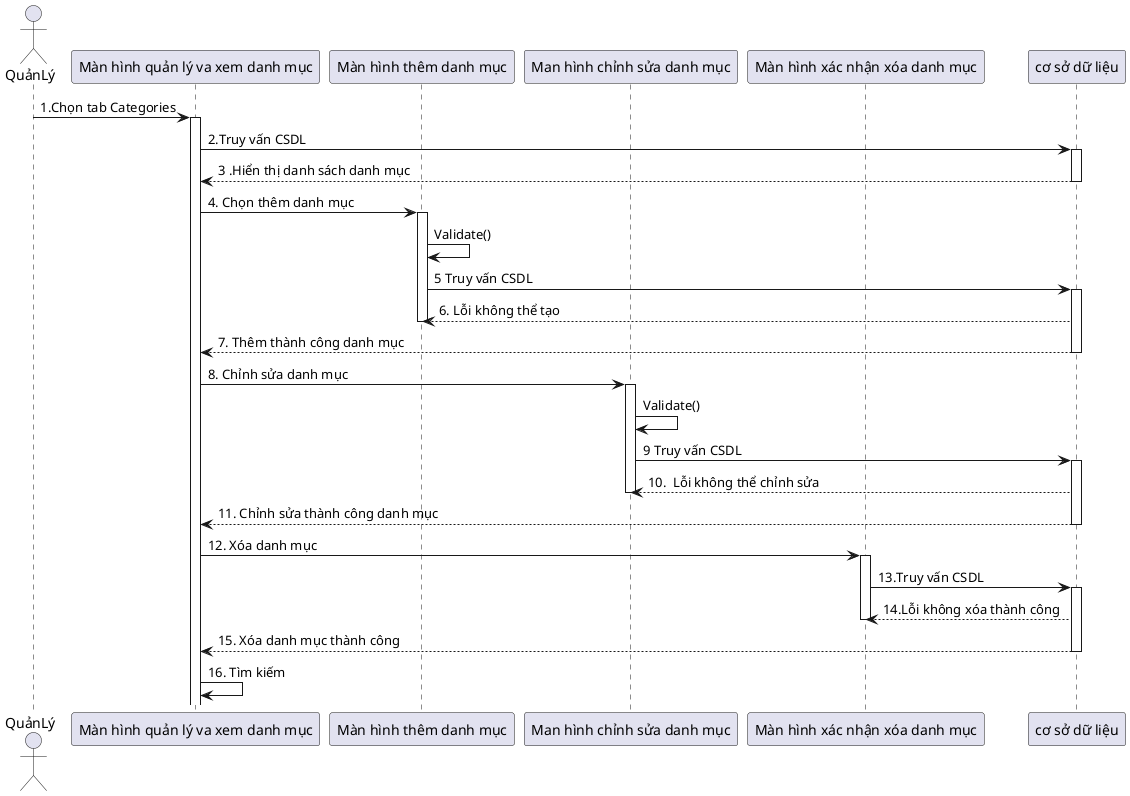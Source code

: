 @startuml
actor QuảnLý
participant "Màn hình quản lý va xem danh mục" as A
participant "Màn hình thêm danh mục" as B
participant "Man hình chỉnh sửa danh mục" as C
participant "Màn hình xác nhận xóa danh mục" as D

participant "cơ sở dữ liệu" as E


QuảnLý -> A : 1.Chọn tab Categories
activate A 
A ->E : 2.Truy vấn CSDL
activate E
E --> A : 3 .Hiển thị danh sách danh mục
deactivate E 


A -> B : 4. Chọn thêm danh mục
activate B 
B ->B : Validate()
B -> E : 5 Truy vấn CSDL
activate E 
E --> B : 6. Lỗi không thể tạo
deactivate B 
E --> A : 7. Thêm thành công danh mục
deactivate E 


A -> C : 8. Chỉnh sửa danh mục 
activate C 
C ->C :Validate()

C ->E :9 Truy vấn CSDL
activate E 
E --> C :10.  Lỗi không thể chỉnh sửa
deactivate C 
E --> A : 11. Chỉnh sửa thành công danh mục
deactivate E 

A -> D :12. Xóa danh mục 
activate D 
D ->E : 13.Truy vấn CSDL
activate E 
E --> D : 14.Lỗi không xóa thành công 
deactivate D 
E --> A : 15. Xóa danh mục thành công
deactivate E 
A  -> A : 16. Tìm kiếm

@enduml